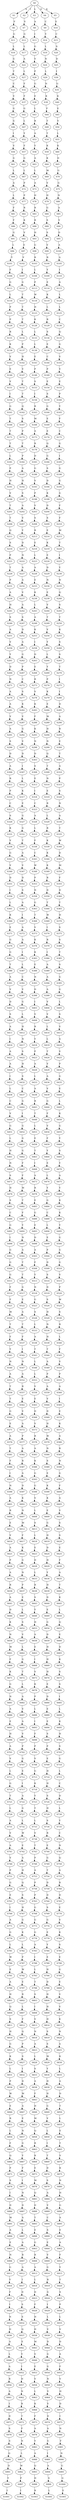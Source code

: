 strict digraph  {
	S0 -> S1 [ label = S ];
	S0 -> S2 [ label = I ];
	S0 -> S3 [ label = L ];
	S0 -> S4 [ label = D ];
	S0 -> S5 [ label = K ];
	S1 -> S6 [ label = F ];
	S2 -> S7 [ label = V ];
	S3 -> S8 [ label = A ];
	S4 -> S9 [ label = C ];
	S5 -> S10 [ label = E ];
	S6 -> S11 [ label = G ];
	S7 -> S12 [ label = G ];
	S8 -> S13 [ label = I ];
	S9 -> S14 [ label = Y ];
	S10 -> S15 [ label = C ];
	S11 -> S16 [ label = L ];
	S12 -> S17 [ label = L ];
	S13 -> S18 [ label = G ];
	S14 -> S19 [ label = L ];
	S15 -> S20 [ label = S ];
	S16 -> S21 [ label = G ];
	S17 -> S22 [ label = A ];
	S18 -> S23 [ label = V ];
	S19 -> S24 [ label = N ];
	S20 -> S25 [ label = D ];
	S21 -> S26 [ label = T ];
	S22 -> S27 [ label = L ];
	S23 -> S28 [ label = P ];
	S24 -> S29 [ label = L ];
	S25 -> S30 [ label = I ];
	S26 -> S31 [ label = C ];
	S27 -> S32 [ label = F ];
	S28 -> S33 [ label = G ];
	S29 -> S34 [ label = N ];
	S30 -> S35 [ label = G ];
	S31 -> S36 [ label = V ];
	S32 -> S37 [ label = F ];
	S33 -> S38 [ label = E ];
	S34 -> S39 [ label = K ];
	S35 -> S40 [ label = K ];
	S36 -> S41 [ label = G ];
	S37 -> S42 [ label = G ];
	S38 -> S43 [ label = L ];
	S39 -> S44 [ label = F ];
	S40 -> S45 [ label = E ];
	S41 -> S46 [ label = G ];
	S42 -> S47 [ label = L ];
	S43 -> S48 [ label = R ];
	S44 -> S49 [ label = T ];
	S45 -> S50 [ label = V ];
	S46 -> S51 [ label = I ];
	S47 -> S52 [ label = Y ];
	S48 -> S53 [ label = A ];
	S49 -> S54 [ label = T ];
	S50 -> S55 [ label = L ];
	S51 -> S56 [ label = V ];
	S52 -> S57 [ label = F ];
	S53 -> S58 [ label = Y ];
	S54 -> S59 [ label = K ];
	S55 -> S60 [ label = K ];
	S56 -> S61 [ label = G ];
	S57 -> S62 [ label = G ];
	S58 -> S63 [ label = A ];
	S59 -> S64 [ label = K ];
	S60 -> S65 [ label = D ];
	S61 -> S66 [ label = L ];
	S62 -> S67 [ label = L ];
	S63 -> S68 [ label = L ];
	S64 -> S69 [ label = M ];
	S65 -> S70 [ label = G ];
	S66 -> S71 [ label = A ];
	S67 -> S72 [ label = P ];
	S68 -> S73 [ label = A ];
	S69 -> S74 [ label = V ];
	S70 -> S75 [ label = G ];
	S71 -> S76 [ label = L ];
	S72 -> S77 [ label = P ];
	S73 -> S78 [ label = H ];
	S74 -> S79 [ label = H ];
	S75 -> S80 [ label = N ];
	S76 -> S81 [ label = F ];
	S77 -> S82 [ label = R ];
	S78 -> S83 [ label = R ];
	S79 -> S84 [ label = G ];
	S80 -> S85 [ label = A ];
	S81 -> S86 [ label = F ];
	S82 -> S87 [ label = K ];
	S83 -> S88 [ label = R ];
	S84 -> S89 [ label = S ];
	S85 -> S90 [ label = V ];
	S86 -> S91 [ label = G ];
	S87 -> S92 [ label = V ];
	S88 -> S93 [ label = H ];
	S89 -> S94 [ label = S ];
	S90 -> S95 [ label = D ];
	S91 -> S96 [ label = L ];
	S92 -> S97 [ label = E ];
	S93 -> S98 [ label = G ];
	S94 -> S99 [ label = V ];
	S95 -> S100 [ label = A ];
	S96 -> S101 [ label = Y ];
	S97 -> S102 [ label = V ];
	S98 -> S103 [ label = R ];
	S99 -> S104 [ label = R ];
	S100 -> S105 [ label = A ];
	S101 -> S106 [ label = F ];
	S102 -> S107 [ label = I ];
	S103 -> S108 [ label = L ];
	S104 -> S109 [ label = Y ];
	S105 -> S110 [ label = I ];
	S106 -> S111 [ label = G ];
	S107 -> S112 [ label = G ];
	S108 -> S113 [ label = P ];
	S109 -> S114 [ label = E ];
	S110 -> S115 [ label = A ];
	S111 -> S116 [ label = L ];
	S112 -> S117 [ label = T ];
	S113 -> S118 [ label = W ];
	S114 -> S119 [ label = K ];
	S115 -> S120 [ label = L ];
	S116 -> S121 [ label = P ];
	S117 -> S122 [ label = T ];
	S118 -> S123 [ label = H ];
	S119 -> S124 [ label = L ];
	S120 -> S125 [ label = L ];
	S121 -> S126 [ label = P ];
	S122 -> S127 [ label = T ];
	S123 -> S128 [ label = K ];
	S124 -> S129 [ label = R ];
	S125 -> S130 [ label = C ];
	S126 -> S131 [ label = R ];
	S127 -> S132 [ label = L ];
	S128 -> S133 [ label = L ];
	S129 -> S134 [ label = S ];
	S130 -> S135 [ label = Q ];
	S131 -> S136 [ label = K ];
	S132 -> S137 [ label = P ];
	S133 -> S138 [ label = L ];
	S134 -> S139 [ label = E ];
	S135 -> S140 [ label = G ];
	S136 -> S141 [ label = V ];
	S137 -> S142 [ label = H ];
	S138 -> S143 [ label = E ];
	S139 -> S144 [ label = C ];
	S140 -> S145 [ label = V ];
	S141 -> S146 [ label = E ];
	S142 -> S147 [ label = V ];
	S143 -> S148 [ label = P ];
	S144 -> S149 [ label = P ];
	S145 -> S150 [ label = V ];
	S146 -> S151 [ label = V ];
	S147 -> S152 [ label = T ];
	S148 -> S153 [ label = S ];
	S149 -> S154 [ label = E ];
	S150 -> S155 [ label = E ];
	S151 -> S156 [ label = I ];
	S152 -> S157 [ label = T ];
	S153 -> S158 [ label = I ];
	S154 -> S159 [ label = S ];
	S155 -> S160 [ label = P ];
	S156 -> S161 [ label = G ];
	S157 -> S162 [ label = Q ];
	S158 -> S163 [ label = R ];
	S159 -> S164 [ label = G ];
	S160 -> S165 [ label = Y ];
	S161 -> S166 [ label = T ];
	S162 -> S167 [ label = S ];
	S163 -> S168 [ label = M ];
	S164 -> S169 [ label = E ];
	S165 -> S170 [ label = F ];
	S166 -> S171 [ label = T ];
	S167 -> S172 [ label = P ];
	S168 -> S173 [ label = A ];
	S169 -> S174 [ label = E ];
	S170 -> S175 [ label = C ];
	S171 -> S176 [ label = T ];
	S172 -> S177 [ label = T ];
	S173 -> S178 [ label = R ];
	S174 -> S179 [ label = Q ];
	S175 -> S180 [ label = G ];
	S176 -> S181 [ label = L ];
	S177 -> S182 [ label = P ];
	S178 -> S183 [ label = D ];
	S179 -> S184 [ label = G ];
	S180 -> S185 [ label = I ];
	S181 -> S186 [ label = P ];
	S182 -> S187 [ label = A ];
	S183 -> S188 [ label = G ];
	S184 -> S189 [ label = S ];
	S185 -> S190 [ label = G ];
	S186 -> S191 [ label = H ];
	S187 -> S192 [ label = H ];
	S188 -> S193 [ label = V ];
	S189 -> S194 [ label = D ];
	S190 -> S195 [ label = G ];
	S191 -> S196 [ label = V ];
	S192 -> S197 [ label = S ];
	S193 -> S198 [ label = P ];
	S194 -> S199 [ label = K ];
	S195 -> S200 [ label = G ];
	S196 -> S201 [ label = T ];
	S197 -> S202 [ label = A ];
	S198 -> S203 [ label = V ];
	S199 -> S204 [ label = D ];
	S200 -> S205 [ label = F ];
	S201 -> S206 [ label = T ];
	S202 -> S207 [ label = V ];
	S203 -> S208 [ label = S ];
	S204 -> S209 [ label = S ];
	S205 -> S210 [ label = F ];
	S206 -> S211 [ label = Q ];
	S207 -> S212 [ label = Y ];
	S208 -> S213 [ label = R ];
	S209 -> S214 [ label = E ];
	S210 -> S215 [ label = M ];
	S211 -> S216 [ label = S ];
	S212 -> S217 [ label = D ];
	S213 -> S218 [ label = E ];
	S214 -> S219 [ label = K ];
	S215 -> S220 [ label = T ];
	S216 -> S221 [ label = P ];
	S217 -> S222 [ label = N ];
	S218 -> S223 [ label = L ];
	S219 -> S224 [ label = E ];
	S220 -> S225 [ label = I ];
	S221 -> S226 [ label = T ];
	S222 -> S227 [ label = A ];
	S223 -> S228 [ label = A ];
	S224 -> S229 [ label = D ];
	S225 -> S230 [ label = Y ];
	S226 -> S231 [ label = P ];
	S227 -> S232 [ label = A ];
	S228 -> S233 [ label = E ];
	S229 -> S234 [ label = N ];
	S230 -> S235 [ label = N ];
	S231 -> S236 [ label = A ];
	S232 -> S237 [ label = V ];
	S233 -> S238 [ label = K ];
	S234 -> S239 [ label = E ];
	S235 -> S240 [ label = Q ];
	S236 -> S241 [ label = H ];
	S237 -> S242 [ label = A ];
	S238 -> S243 [ label = L ];
	S239 -> S244 [ label = V ];
	S240 -> S245 [ label = S ];
	S241 -> S246 [ label = S ];
	S242 -> S247 [ label = S ];
	S243 -> S248 [ label = A ];
	S244 -> S249 [ label = T ];
	S245 -> S250 [ label = T ];
	S246 -> S251 [ label = A ];
	S247 -> S252 [ label = D ];
	S248 -> S253 [ label = K ];
	S249 -> S254 [ label = V ];
	S250 -> S255 [ label = K ];
	S251 -> S256 [ label = V ];
	S252 -> S257 [ label = A ];
	S253 -> S258 [ label = I ];
	S254 -> S259 [ label = Y ];
	S255 -> S260 [ label = S ];
	S256 -> S261 [ label = Y ];
	S257 -> S262 [ label = G ];
	S258 -> S263 [ label = D ];
	S259 -> S264 [ label = L ];
	S260 -> S265 [ label = S ];
	S261 -> S266 [ label = D ];
	S262 -> S267 [ label = P ];
	S263 -> S268 [ label = E ];
	S264 -> S269 [ label = Y ];
	S265 -> S270 [ label = T ];
	S266 -> S271 [ label = N ];
	S267 -> S272 [ label = C ];
	S268 -> S273 [ label = R ];
	S269 -> S274 [ label = P ];
	S270 -> S275 [ label = I ];
	S271 -> S276 [ label = A ];
	S272 -> S277 [ label = S ];
	S273 -> S278 [ label = V ];
	S274 -> S279 [ label = K ];
	S275 -> S280 [ label = I ];
	S276 -> S281 [ label = A ];
	S277 -> S282 [ label = K ];
	S278 -> S283 [ label = K ];
	S279 -> S284 [ label = E ];
	S280 -> S285 [ label = D ];
	S281 -> S286 [ label = V ];
	S282 -> S287 [ label = V ];
	S283 -> S288 [ label = F ];
	S284 -> S289 [ label = M ];
	S285 -> S290 [ label = A ];
	S286 -> S291 [ label = A ];
	S287 -> S292 [ label = G ];
	S288 -> S293 [ label = K ];
	S289 -> S294 [ label = H ];
	S290 -> S295 [ label = R ];
	S291 -> S296 [ label = S ];
	S292 -> S297 [ label = V ];
	S293 -> S298 [ label = N ];
	S294 -> S299 [ label = N ];
	S295 -> S300 [ label = E ];
	S296 -> S301 [ label = D ];
	S297 -> S302 [ label = D ];
	S298 -> S303 [ label = D ];
	S299 -> S304 [ label = Q ];
	S300 -> S305 [ label = T ];
	S301 -> S306 [ label = A ];
	S302 -> S307 [ label = I ];
	S303 -> S308 [ label = S ];
	S304 -> S309 [ label = T ];
	S305 -> S310 [ label = A ];
	S306 -> S311 [ label = R ];
	S307 -> S312 [ label = L ];
	S308 -> S313 [ label = E ];
	S309 -> S314 [ label = N ];
	S310 -> S315 [ label = P ];
	S311 -> S316 [ label = P ];
	S312 -> S317 [ label = K ];
	S313 -> S318 [ label = I ];
	S314 -> S319 [ label = E ];
	S315 -> S320 [ label = S ];
	S316 -> S321 [ label = C ];
	S317 -> S322 [ label = E ];
	S318 -> S323 [ label = C ];
	S319 -> S324 [ label = R ];
	S320 -> S325 [ label = N ];
	S321 -> S326 [ label = S ];
	S322 -> S327 [ label = G ];
	S323 -> S328 [ label = A ];
	S324 -> S329 [ label = L ];
	S325 -> S330 [ label = A ];
	S326 -> S331 [ label = K ];
	S327 -> S332 [ label = G ];
	S328 -> S333 [ label = L ];
	S329 -> S334 [ label = R ];
	S330 -> S335 [ label = T ];
	S331 -> S336 [ label = V ];
	S332 -> S337 [ label = T ];
	S333 -> S338 [ label = F ];
	S334 -> S339 [ label = K ];
	S335 -> S340 [ label = W ];
	S336 -> S341 [ label = G ];
	S337 -> S342 [ label = A ];
	S338 -> S343 [ label = C ];
	S339 -> S344 [ label = K ];
	S340 -> S345 [ label = D ];
	S341 -> S346 [ label = V ];
	S342 -> S347 [ label = V ];
	S343 -> S348 [ label = W ];
	S344 -> S349 [ label = K ];
	S345 -> S350 [ label = M ];
	S346 -> S351 [ label = D ];
	S347 -> S352 [ label = D ];
	S348 -> S353 [ label = P ];
	S349 -> S354 [ label = R ];
	S350 -> S355 [ label = F ];
	S351 -> S356 [ label = I ];
	S352 -> S357 [ label = S ];
	S353 -> S358 [ label = N ];
	S354 -> S359 [ label = D ];
	S355 -> S360 [ label = D ];
	S356 -> S361 [ label = L ];
	S357 -> S362 [ label = A ];
	S358 -> S363 [ label = G ];
	S359 -> S364 [ label = T ];
	S360 -> S365 [ label = T ];
	S361 -> S366 [ label = K ];
	S362 -> S367 [ label = I ];
	S363 -> S368 [ label = T ];
	S364 -> S369 [ label = W ];
	S365 -> S370 [ label = H ];
	S366 -> S371 [ label = E ];
	S367 -> S372 [ label = A ];
	S368 -> S373 [ label = V ];
	S369 -> S374 [ label = I ];
	S370 -> S375 [ label = S ];
	S371 -> S376 [ label = G ];
	S372 -> S377 [ label = A ];
	S373 -> S378 [ label = K ];
	S374 -> S379 [ label = R ];
	S375 -> S380 [ label = S ];
	S376 -> S381 [ label = G ];
	S377 -> S382 [ label = I ];
	S378 -> S383 [ label = K ];
	S379 -> S384 [ label = I ];
	S380 -> S385 [ label = T ];
	S381 -> S386 [ label = T ];
	S382 -> S387 [ label = L ];
	S383 -> S388 [ label = E ];
	S384 -> S389 [ label = A ];
	S385 -> S390 [ label = S ];
	S386 -> S391 [ label = A ];
	S387 -> S392 [ label = C ];
	S388 -> S393 [ label = N ];
	S389 -> S394 [ label = A ];
	S390 -> S395 [ label = G ];
	S391 -> S396 [ label = V ];
	S392 -> S397 [ label = V ];
	S393 -> S398 [ label = D ];
	S394 -> S399 [ label = A ];
	S395 -> S400 [ label = G ];
	S396 -> S401 [ label = D ];
	S397 -> S402 [ label = G ];
	S398 -> S403 [ label = I ];
	S399 -> S404 [ label = V ];
	S400 -> S405 [ label = L ];
	S401 -> S406 [ label = S ];
	S402 -> S407 [ label = L ];
	S403 -> S408 [ label = V ];
	S404 -> S409 [ label = V ];
	S405 -> S410 [ label = S ];
	S406 -> S411 [ label = A ];
	S407 -> S412 [ label = H ];
	S408 -> S413 [ label = R ];
	S409 -> S414 [ label = L ];
	S410 -> S415 [ label = V ];
	S411 -> S416 [ label = I ];
	S412 -> S417 [ label = N ];
	S413 -> S418 [ label = Y ];
	S414 -> S419 [ label = L ];
	S415 -> S420 [ label = A ];
	S416 -> S421 [ label = A ];
	S417 -> S422 [ label = S ];
	S418 -> S423 [ label = P ];
	S419 -> S424 [ label = T ];
	S420 -> S425 [ label = V ];
	S421 -> S426 [ label = A ];
	S422 -> S427 [ label = H ];
	S423 -> S428 [ label = A ];
	S424 -> S429 [ label = V ];
	S425 -> S430 [ label = P ];
	S426 -> S431 [ label = I ];
	S427 -> S432 [ label = S ];
	S428 -> S433 [ label = L ];
	S429 -> S434 [ label = A ];
	S430 -> S435 [ label = G ];
	S431 -> S436 [ label = L ];
	S432 -> S437 [ label = C ];
	S433 -> S438 [ label = A ];
	S434 -> S439 [ label = V ];
	S435 -> S440 [ label = E ];
	S436 -> S441 [ label = C ];
	S437 -> S442 [ label = G ];
	S438 -> S443 [ label = R ];
	S439 -> S444 [ label = G ];
	S440 -> S445 [ label = L ];
	S441 -> S446 [ label = V ];
	S442 -> S447 [ label = I ];
	S443 -> S448 [ label = T ];
	S444 -> S449 [ label = F ];
	S445 -> S450 [ label = K ];
	S446 -> S451 [ label = G ];
	S447 -> S452 [ label = G ];
	S448 -> S453 [ label = L ];
	S449 -> S454 [ label = V ];
	S450 -> S455 [ label = G ];
	S451 -> S456 [ label = L ];
	S452 -> S457 [ label = G ];
	S453 -> S458 [ label = E ];
	S454 -> S459 [ label = F ];
	S455 -> S460 [ label = Y ];
	S456 -> S461 [ label = H ];
	S457 -> S462 [ label = G ];
	S458 -> S463 [ label = T ];
	S459 -> S464 [ label = Y ];
	S460 -> S465 [ label = S ];
	S461 -> S466 [ label = N ];
	S462 -> S467 [ label = F ];
	S463 -> S468 [ label = I ];
	S464 -> S469 [ label = E ];
	S465 -> S470 [ label = Y ];
	S466 -> S471 [ label = S ];
	S467 -> S472 [ label = F ];
	S468 -> S473 [ label = A ];
	S469 -> S474 [ label = L ];
	S470 -> S475 [ label = A ];
	S471 -> S476 [ label = H ];
	S472 -> S477 [ label = M ];
	S473 -> S478 [ label = R ];
	S474 -> S479 [ label = Y ];
	S475 -> S480 [ label = Y ];
	S476 -> S481 [ label = S ];
	S477 -> S482 [ label = T ];
	S478 -> S483 [ label = E ];
	S479 -> S484 [ label = G ];
	S480 -> S485 [ label = K ];
	S481 -> S486 [ label = C ];
	S482 -> S487 [ label = F ];
	S483 -> S488 [ label = G ];
	S484 -> S489 [ label = C ];
	S485 -> S490 [ label = K ];
	S486 -> S491 [ label = G ];
	S487 -> S492 [ label = Y ];
	S488 -> S493 [ label = E ];
	S489 -> S494 [ label = L ];
	S490 -> S495 [ label = Y ];
	S491 -> S496 [ label = I ];
	S492 -> S497 [ label = N ];
	S493 -> S498 [ label = D ];
	S494 -> S499 [ label = E ];
	S495 -> S500 [ label = G ];
	S496 -> S501 [ label = G ];
	S497 -> S502 [ label = A ];
	S498 -> S503 [ label = A ];
	S499 -> S504 [ label = P ];
	S500 -> S505 [ label = G ];
	S501 -> S506 [ label = G ];
	S502 -> S507 [ label = T ];
	S503 -> S508 [ label = F ];
	S504 -> S509 [ label = D ];
	S505 -> S510 [ label = G ];
	S506 -> S511 [ label = G ];
	S507 -> S512 [ label = T ];
	S508 -> S513 [ label = Y ];
	S509 -> S514 [ label = S ];
	S510 -> S515 [ label = V ];
	S511 -> S516 [ label = F ];
	S512 -> S517 [ label = G ];
	S513 -> S518 [ label = N ];
	S514 -> S519 [ label = D ];
	S515 -> S520 [ label = P ];
	S516 -> S521 [ label = F ];
	S517 -> S522 [ label = E ];
	S518 -> S523 [ label = G ];
	S519 -> S524 [ label = S ];
	S520 -> S525 [ label = W ];
	S521 -> S526 [ label = M ];
	S522 -> S527 [ label = A ];
	S523 -> S528 [ label = S ];
	S524 -> S529 [ label = H ];
	S525 -> S530 [ label = S ];
	S526 -> S531 [ label = T ];
	S527 -> S532 [ label = T ];
	S528 -> S533 [ label = L ];
	S529 -> S534 [ label = N ];
	S530 -> S535 [ label = R ];
	S531 -> S536 [ label = F ];
	S532 -> S537 [ label = F ];
	S533 -> S538 [ label = A ];
	S534 -> S539 [ label = H ];
	S535 -> S540 [ label = L ];
	S536 -> S541 [ label = Y ];
	S537 -> S542 [ label = I ];
	S538 -> S543 [ label = T ];
	S539 -> S544 [ label = T ];
	S540 -> S545 [ label = F ];
	S541 -> S546 [ label = N ];
	S542 -> S547 [ label = N ];
	S543 -> S548 [ label = L ];
	S544 -> S549 [ label = A ];
	S545 -> S550 [ label = V ];
	S546 -> S551 [ label = A ];
	S547 -> S552 [ label = A ];
	S548 -> S553 [ label = L ];
	S549 -> S554 [ label = P ];
	S550 -> S555 [ label = P ];
	S551 -> S556 [ label = T ];
	S552 -> S557 [ label = R ];
	S553 -> S558 [ label = V ];
	S554 -> S559 [ label = A ];
	S555 -> S560 [ label = A ];
	S556 -> S561 [ label = T ];
	S557 -> S562 [ label = E ];
	S558 -> S563 [ label = E ];
	S559 -> S564 [ label = V ];
	S560 -> S565 [ label = I ];
	S561 -> S566 [ label = G ];
	S562 -> S567 [ label = V ];
	S563 -> S568 [ label = D ];
	S564 -> S569 [ label = D ];
	S565 -> S570 [ label = E ];
	S566 -> S571 [ label = E ];
	S567 -> S572 [ label = A ];
	S568 -> S573 [ label = V ];
	S569 -> S574 [ label = H ];
	S570 -> S575 [ label = K ];
	S571 -> S576 [ label = A ];
	S572 -> S577 [ label = P ];
	S573 -> S578 [ label = R ];
	S574 -> S579 [ label = W ];
	S575 -> S580 [ label = A ];
	S576 -> S581 [ label = T ];
	S577 -> S582 [ label = A ];
	S578 -> S583 [ label = A ];
	S579 -> S584 [ label = N ];
	S580 -> S585 [ label = R ];
	S581 -> S586 [ label = F ];
	S582 -> S587 [ label = R ];
	S583 -> S588 [ label = K ];
	S584 -> S589 [ label = S ];
	S585 -> S590 [ label = N ];
	S586 -> S591 [ label = I ];
	S587 -> S592 [ label = A ];
	S588 -> S593 [ label = G ];
	S589 -> S594 [ label = E ];
	S590 -> S595 [ label = G ];
	S591 -> S596 [ label = N ];
	S592 -> S597 [ label = D ];
	S593 -> S598 [ label = G ];
	S594 -> S599 [ label = K ];
	S595 -> S600 [ label = F ];
	S596 -> S601 [ label = A ];
	S597 -> S602 [ label = K ];
	S598 -> S603 [ label = V ];
	S599 -> S604 [ label = K ];
	S600 -> S605 [ label = A ];
	S601 -> S606 [ label = R ];
	S602 -> S607 [ label = N ];
	S603 -> S608 [ label = L ];
	S604 -> S609 [ label = E ];
	S605 -> S610 [ label = V ];
	S606 -> S611 [ label = E ];
	S607 -> S612 [ label = M ];
	S608 -> S613 [ label = S ];
	S609 -> S614 [ label = G ];
	S610 -> S615 [ label = S ];
	S611 -> S616 [ label = V ];
	S612 -> S617 [ label = F ];
	S613 -> S618 [ label = L ];
	S614 -> S619 [ label = H ];
	S615 -> S620 [ label = S ];
	S616 -> S621 [ label = A ];
	S617 -> S622 [ label = K ];
	S618 -> S623 [ label = E ];
	S619 -> S624 [ label = D ];
	S620 -> S625 [ label = E ];
	S621 -> S626 [ label = P ];
	S622 -> S627 [ label = G ];
	S623 -> S628 [ label = D ];
	S624 -> S629 [ label = H ];
	S625 -> S630 [ label = F ];
	S626 -> S631 [ label = A ];
	S627 -> S632 [ label = N ];
	S628 -> S633 [ label = L ];
	S629 -> S634 [ label = Y ];
	S630 -> S635 [ label = A ];
	S631 -> S636 [ label = R ];
	S632 -> S637 [ label = P ];
	S633 -> S638 [ label = R ];
	S634 -> S639 [ label = H ];
	S635 -> S640 [ label = T ];
	S636 -> S641 [ label = A ];
	S637 -> S642 [ label = E ];
	S638 -> S643 [ label = S ];
	S639 -> S644 [ label = D ];
	S640 -> S645 [ label = K ];
	S641 -> S646 [ label = D ];
	S642 -> S647 [ label = L ];
	S643 -> S648 [ label = Y ];
	S644 -> S649 [ label = E ];
	S645 -> S650 [ label = L ];
	S646 -> S651 [ label = K ];
	S647 -> S652 [ label = S ];
	S648 -> S653 [ label = H ];
	S649 -> S654 [ label = G ];
	S650 -> S655 [ label = Q ];
	S651 -> S656 [ label = N ];
	S652 -> S657 [ label = V ];
	S653 -> S658 [ label = A ];
	S654 -> S659 [ label = D ];
	S655 -> S660 [ label = E ];
	S656 -> S661 [ label = M ];
	S657 -> S662 [ label = L ];
	S658 -> S663 [ label = E ];
	S659 -> S664 [ label = H ];
	S660 -> S665 [ label = D ];
	S661 -> S666 [ label = F ];
	S662 -> S667 [ label = G ];
	S663 -> S668 [ label = I ];
	S664 -> S669 [ label = H ];
	S665 -> S670 [ label = K ];
	S666 -> S671 [ label = K ];
	S667 -> S672 [ label = T ];
	S668 -> S673 [ label = V ];
	S669 -> S674 [ label = H ];
	S670 -> S675 [ label = S ];
	S671 -> S676 [ label = G ];
	S672 -> S677 [ label = L ];
	S673 -> S678 [ label = K ];
	S674 -> S679 [ label = E ];
	S675 -> S680 [ label = S ];
	S676 -> S681 [ label = N ];
	S677 -> S682 [ label = A ];
	S678 -> S683 [ label = P ];
	S679 -> S684 [ label = D ];
	S680 -> S685 [ label = I ];
	S681 -> S686 [ label = A ];
	S682 -> S687 [ label = V ];
	S683 -> S688 [ label = L ];
	S684 -> S689 [ label = E ];
	S685 -> S690 [ label = L ];
	S686 -> S691 [ label = E ];
	S687 -> S692 [ label = A ];
	S688 -> S693 [ label = I ];
	S689 -> S694 [ label = E ];
	S690 -> S695 [ label = K ];
	S691 -> S696 [ label = H ];
	S692 -> S697 [ label = V ];
	S693 -> S698 [ label = F ];
	S694 -> S699 [ label = S ];
	S695 -> S700 [ label = H ];
	S696 -> S701 [ label = A ];
	S697 -> S702 [ label = P ];
	S698 -> S703 [ label = P ];
	S699 -> S704 [ label = P ];
	S700 -> S705 [ label = S ];
	S701 -> S706 [ label = V ];
	S702 -> S707 [ label = G ];
	S703 -> S708 [ label = V ];
	S704 -> S709 [ label = E ];
	S705 -> S710 [ label = G ];
	S706 -> S711 [ label = L ];
	S707 -> S712 [ label = E ];
	S708 -> S713 [ label = G ];
	S709 -> S714 [ label = H ];
	S710 -> S715 [ label = L ];
	S711 -> S716 [ label = G ];
	S712 -> S717 [ label = I ];
	S713 -> S718 [ label = K ];
	S714 -> S719 [ label = H ];
	S715 -> S720 [ label = C ];
	S716 -> S721 [ label = T ];
	S717 -> S722 [ label = A ];
	S718 -> S723 [ label = Y ];
	S719 -> S724 [ label = S ];
	S720 -> S725 [ label = D ];
	S721 -> S726 [ label = L ];
	S722 -> S727 [ label = G ];
	S723 -> S728 [ label = T ];
	S724 -> S729 [ label = H ];
	S725 -> S730 [ label = L ];
	S726 -> S731 [ label = A ];
	S727 -> S732 [ label = L ];
	S728 -> S733 [ label = L ];
	S729 -> S734 [ label = S ];
	S730 -> S735 [ label = Y ];
	S731 -> S736 [ label = V ];
	S732 -> S737 [ label = W ];
	S733 -> S738 [ label = V ];
	S734 -> S739 [ label = R ];
	S735 -> S740 [ label = C ];
	S736 -> S741 [ label = A ];
	S737 -> S742 [ label = E ];
	S738 -> S743 [ label = T ];
	S739 -> S744 [ label = E ];
	S740 -> S745 [ label = N ];
	S741 -> S746 [ label = V ];
	S742 -> S747 [ label = A ];
	S743 -> S748 [ label = P ];
	S744 -> S749 [ label = G ];
	S745 -> S750 [ label = Q ];
	S746 -> S751 [ label = P ];
	S747 -> S752 [ label = H ];
	S748 -> S753 [ label = A ];
	S749 -> S754 [ label = T ];
	S750 -> S755 [ label = A ];
	S751 -> S756 [ label = G ];
	S752 -> S757 [ label = Q ];
	S753 -> S758 [ label = P ];
	S754 -> S759 [ label = D ];
	S755 -> S760 [ label = R ];
	S756 -> S761 [ label = E ];
	S757 -> S762 [ label = S ];
	S758 -> S763 [ label = P ];
	S759 -> S764 [ label = D ];
	S760 -> S765 [ label = D ];
	S761 -> S766 [ label = I ];
	S762 -> S767 [ label = H ];
	S763 -> S768 [ label = G ];
	S764 -> S769 [ label = S ];
	S765 -> S770 [ label = E ];
	S766 -> S771 [ label = A ];
	S767 -> S772 [ label = G ];
	S768 -> S773 [ label = G ];
	S769 -> S774 [ label = G ];
	S770 -> S775 [ label = V ];
	S771 -> S776 [ label = G ];
	S772 -> S777 [ label = K ];
	S773 -> S778 [ label = G ];
	S774 -> S779 [ label = E ];
	S775 -> S780 [ label = K ];
	S776 -> S781 [ label = L ];
	S777 -> S782 [ label = L ];
	S778 -> S783 [ label = A ];
	S779 -> S784 [ label = Y ];
	S780 -> S785 [ label = S ];
	S781 -> S786 [ label = W ];
	S782 -> S787 [ label = P ];
	S783 -> S788 [ label = I ];
	S784 -> S789 [ label = E ];
	S785 -> S790 [ label = E ];
	S786 -> S791 [ label = E ];
	S787 -> S792 [ label = W ];
	S788 -> S793 [ label = L ];
	S789 -> S794 [ label = H ];
	S790 -> S795 [ label = G ];
	S791 -> S796 [ label = A ];
	S792 -> S797 [ label = E ];
	S793 -> S798 [ label = T ];
	S794 -> S799 [ label = D ];
	S795 -> S800 [ label = E ];
	S796 -> S801 [ label = H ];
	S797 -> S802 [ label = R ];
	S798 -> S803 [ label = S ];
	S799 -> S804 [ label = H ];
	S800 -> S805 [ label = V ];
	S801 -> S806 [ label = Q ];
	S802 -> S807 [ label = L ];
	S803 -> S808 [ label = I ];
	S804 -> S809 [ label = H ];
	S805 -> S810 [ label = V ];
	S806 -> S811 [ label = S ];
	S807 -> S812 [ label = F ];
	S808 -> S813 [ label = V ];
	S809 -> S814 [ label = H ];
	S810 -> S815 [ label = K ];
	S811 -> S816 [ label = H ];
	S812 -> S817 [ label = Q ];
	S813 -> S818 [ label = N ];
	S814 -> S819 [ label = S ];
	S815 -> S820 [ label = N ];
	S816 -> S821 [ label = G ];
	S817 -> S822 [ label = P ];
	S818 -> S823 [ label = A ];
	S819 -> S824 [ label = S ];
	S820 -> S825 [ label = A ];
	S821 -> S826 [ label = K ];
	S822 -> S827 [ label = S ];
	S823 -> S828 [ label = L ];
	S824 -> S829 [ label = M ];
	S825 -> S830 [ label = K ];
	S826 -> S831 [ label = L ];
	S827 -> S832 [ label = I ];
	S828 -> S833 [ label = S ];
	S829 -> S834 [ label = Y ];
	S830 -> S835 [ label = L ];
	S831 -> S836 [ label = P ];
	S832 -> S837 [ label = D ];
	S833 -> S838 [ label = A ];
	S834 -> S839 [ label = H ];
	S835 -> S840 [ label = A ];
	S836 -> S841 [ label = W ];
	S837 -> S842 [ label = M ];
	S838 -> S843 [ label = F ];
	S839 -> S844 [ label = H ];
	S840 -> S845 [ label = D ];
	S841 -> S846 [ label = E ];
	S842 -> S847 [ label = A ];
	S843 -> S848 [ label = H ];
	S844 -> S849 [ label = G ];
	S845 -> S850 [ label = T ];
	S846 -> S851 [ label = R ];
	S847 -> S852 [ label = E ];
	S848 -> S853 [ label = M ];
	S849 -> S854 [ label = V ];
	S850 -> S855 [ label = L ];
	S851 -> S856 [ label = L ];
	S852 -> S857 [ label = N ];
	S853 -> S858 [ label = Q ];
	S854 -> S859 [ label = L ];
	S855 -> S860 [ label = E ];
	S856 -> S861 [ label = F ];
	S857 -> S862 [ label = G ];
	S858 -> S863 [ label = R ];
	S859 -> S864 [ label = I ];
	S860 -> S865 [ label = T ];
	S861 -> S866 [ label = Q ];
	S862 -> S867 [ label = Y ];
	S863 -> S868 [ label = R ];
	S864 -> S869 [ label = T ];
	S865 -> S870 [ label = V ];
	S866 -> S871 [ label = P ];
	S867 -> S872 [ label = F ];
	S868 -> S873 [ label = E ];
	S869 -> S874 [ label = D ];
	S870 -> S875 [ label = K ];
	S871 -> S876 [ label = S ];
	S872 -> S877 [ label = I ];
	S873 -> S878 [ label = M ];
	S874 -> S879 [ label = S ];
	S875 -> S880 [ label = N ];
	S876 -> S881 [ label = I ];
	S877 -> S882 [ label = N ];
	S878 -> S883 [ label = Q ];
	S879 -> S884 [ label = A ];
	S880 -> S885 [ label = H ];
	S881 -> S886 [ label = D ];
	S882 -> S887 [ label = D ];
	S883 -> S888 [ label = D ];
	S884 -> S889 [ label = V ];
	S885 -> S890 [ label = G ];
	S886 -> S891 [ label = M ];
	S887 -> S892 [ label = A ];
	S888 -> S893 [ label = T ];
	S889 -> S894 [ label = C ];
	S890 -> S895 [ label = A ];
	S891 -> S896 [ label = A ];
	S892 -> S897 [ label = L ];
	S893 -> S898 [ label = E ];
	S894 -> S899 [ label = S ];
	S895 -> S900 [ label = E ];
	S896 -> S901 [ label = E ];
	S897 -> S902 [ label = A ];
	S898 -> S903 [ label = G ];
	S899 -> S904 [ label = E ];
	S900 -> S905 [ label = A ];
	S901 -> S906 [ label = N ];
	S902 -> S907 [ label = R ];
	S903 -> S908 [ label = R ];
	S904 -> S909 [ label = V ];
	S905 -> S910 [ label = F ];
	S906 -> S911 [ label = G ];
	S907 -> S912 [ label = A ];
	S908 -> S913 [ label = A ];
	S909 -> S914 [ label = G ];
	S910 -> S915 [ label = Y ];
	S911 -> S916 [ label = Y ];
	S912 -> S917 [ label = I ];
	S913 -> S918 [ label = L ];
	S914 -> S919 [ label = R ];
	S915 -> S920 [ label = T ];
	S916 -> S921 [ label = F ];
	S917 -> S922 [ label = D ];
	S918 -> S923 [ label = D ];
	S919 -> S924 [ label = G ];
	S920 -> S925 [ label = S ];
	S921 -> S926 [ label = I ];
	S922 -> S927 [ label = S ];
	S923 -> S928 [ label = F ];
	S924 -> S929 [ label = I ];
	S925 -> S930 [ label = P ];
	S926 -> S931 [ label = N ];
	S927 -> S932 [ label = S ];
	S928 -> S933 [ label = H ];
	S929 -> S934 [ label = L ];
	S930 -> S935 [ label = L ];
	S931 -> S936 [ label = D ];
	S932 -> S937 [ label = Q ];
	S933 -> S938 [ label = H ];
	S934 -> S939 [ label = V ];
	S935 -> S940 [ label = V ];
	S936 -> S941 [ label = A ];
	S937 -> S942 [ label = E ];
	S938 -> S943 [ label = M ];
	S939 -> S944 [ label = D ];
	S940 -> S945 [ label = D ];
	S941 -> S946 [ label = L ];
	S942 -> S947 [ label = Y ];
	S943 -> S948 [ label = V ];
	S944 -> S949 [ label = G ];
	S945 -> S950 [ label = A ];
	S946 -> S951 [ label = A ];
	S947 -> S952 [ label = I ];
	S948 -> S953 [ label = E ];
	S949 -> S954 [ label = G ];
	S950 -> S955 [ label = F ];
	S951 -> S956 [ label = R ];
	S952 -> S957 [ label = H ];
	S953 -> S958 [ label = V ];
	S954 -> S959 [ label = N ];
	S955 -> S960 [ label = V ];
	S956 -> S961 [ label = A ];
	S957 -> S962 [ label = N ];
	S958 -> S963 [ label = L ];
	S959 -> S964 [ label = V ];
	S960 -> S965 [ label = H ];
	S961 -> S966 [ label = I ];
	S962 -> S967 [ label = R ];
	S963 -> S968 [ label = K ];
	S964 -> S969 [ label = V ];
	S965 -> S970 [ label = D ];
	S966 -> S971 [ label = D ];
	S967 -> S972 [ label = T ];
	S968 -> S973 [ label = F ];
	S969 -> S974 [ label = D ];
	S970 -> S975 [ label = I ];
	S971 -> S976 [ label = S ];
	S972 -> S977 [ label = F ];
	S973 -> S978 [ label = A ];
	S974 -> S979 [ label = A ];
	S975 -> S980 [ label = N ];
	S976 -> S981 [ label = S ];
	S977 -> S982 [ label = N ];
	S978 -> S983 [ label = Y ];
	S979 -> S984 [ label = G ];
	S980 -> S985 [ label = F ];
	S981 -> S986 [ label = Q ];
	S982 -> S987 [ label = L ];
	S983 -> S988 [ label = A ];
	S984 -> S989 [ label = I ];
	S985 -> S990 [ label = N ];
	S986 -> S991 [ label = D ];
	S987 -> S992 [ label = W ];
	S988 -> S993 [ label = Q ];
	S989 -> S994 [ label = A ];
	S990 -> S995 [ label = G ];
	S991 -> S996 [ label = Y ];
	S992 -> S997 [ label = P ];
	S993 -> S998 [ label = H ];
	S994 -> S999 [ label = S ];
	S995 -> S1000 [ label = G ];
	S996 -> S1001 [ label = I ];
	S997 -> S1002 [ label = I ];
	S998 -> S1003 [ label = R ];
	S999 -> S1004 [ label = L ];
	S1000 -> S1005 [ label = E ];
}
